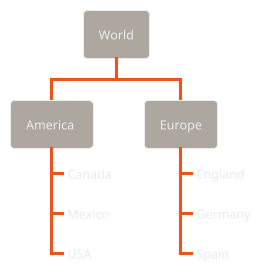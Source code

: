 ' Do not edit
' Theme Gallery
' autogenerated by script
'
@startwbs
!theme united
* World
** America 
***_ Canada 
***_ Mexico
***_ USA
** Europe
***_  England
***_  Germany
***_  Spain
@endwbs
